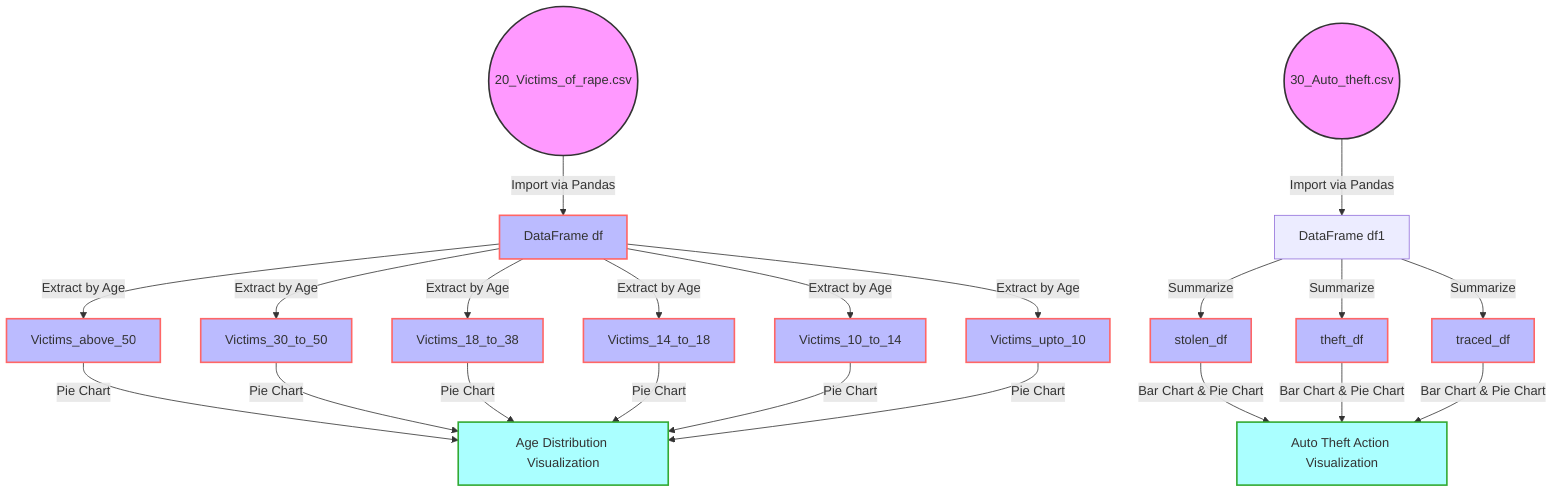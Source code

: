 flowchart TD
    %% Data sources
    A((20_Victims_of_rape.csv)):::ds -->|Import via Pandas| B[DataFrame df]:::df
    A1((30_Auto_theft.csv)):::ds -->|Import via Pandas| B1[DataFrame df1]:::df1
    
    %% Data Processing for Rape Cases
    B -->|Extract by Age| C1[Victims_above_50]:::df
    B -->|Extract by Age| C2[Victims_30_to_50]:::df
    B -->|Extract by Age| C3[Victims_18_to_38]:::df
    B -->|Extract by Age| C4[Victims_14_to_18]:::df
    B -->|Extract by Age| C5[Victims_10_to_14]:::df
    B -->|Extract by Age| C6[Victims_upto_10]:::df
    
    %% Data Visualization for Rape Cases
    C1 -->|Pie Chart| D1[Age Distribution Visualization]:::viz
    C2 -->|Pie Chart| D1
    C3 -->|Pie Chart| D1
    C4 -->|Pie Chart| D1
    C5 -->|Pie Chart| D1
    C6 -->|Pie Chart| D1
  
    %% Data Processing for Auto Theft Cases
    B1 -->|Summarize| E1[stolen_df]:::df
    B1 -->|Summarize| E2[theft_df]:::df
    B1 -->|Summarize| E3[traced_df]:::df
    
    %% Data Visualization for Auto Theft Cases
    E1 -->|Bar Chart & Pie Chart| F1[Auto Theft Action Visualization]:::viz
    E2 -->|Bar Chart & Pie Chart| F1
    E3 -->|Bar Chart & Pie Chart| F1

    classDef ds fill:#f9f,stroke:#333,stroke-width:2px;
    classDef df fill:#bbf,stroke:#f66,stroke-width:2px;
    classDef viz fill:#aff,stroke:#3a3,stroke-width:2px;